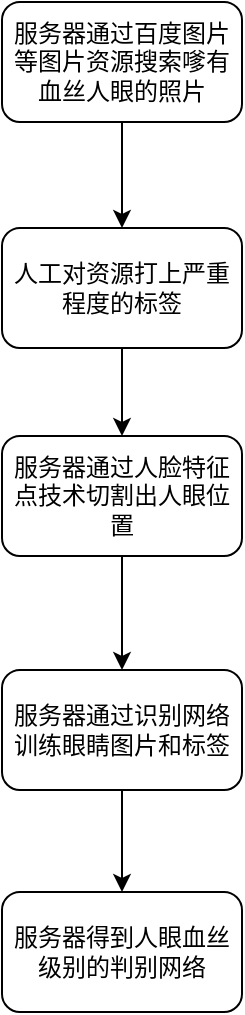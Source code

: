 <mxfile version="17.2.1" type="github" pages="6">
  <diagram id="DHHJ74tNsdN9xDtMWn8B" name="Page-1">
    <mxGraphModel dx="1422" dy="762" grid="0" gridSize="10" guides="1" tooltips="1" connect="1" arrows="1" fold="1" page="1" pageScale="1" pageWidth="1169" pageHeight="827" math="0" shadow="0">
      <root>
        <mxCell id="0" />
        <mxCell id="1" parent="0" />
        <mxCell id="I5YCON8aNxTSdZ58mBk--3" style="edgeStyle=orthogonalEdgeStyle;rounded=0;orthogonalLoop=1;jettySize=auto;html=1;exitX=0.5;exitY=1;exitDx=0;exitDy=0;" edge="1" parent="1" source="I5YCON8aNxTSdZ58mBk--1" target="I5YCON8aNxTSdZ58mBk--2">
          <mxGeometry relative="1" as="geometry" />
        </mxCell>
        <mxCell id="I5YCON8aNxTSdZ58mBk--1" value="服务器通过百度图片等图片资源搜索嗲有血丝人眼的照片" style="rounded=1;whiteSpace=wrap;html=1;" vertex="1" parent="1">
          <mxGeometry x="492" y="52" width="120" height="60" as="geometry" />
        </mxCell>
        <mxCell id="I5YCON8aNxTSdZ58mBk--5" style="edgeStyle=orthogonalEdgeStyle;rounded=0;orthogonalLoop=1;jettySize=auto;html=1;exitX=0.5;exitY=1;exitDx=0;exitDy=0;" edge="1" parent="1" source="I5YCON8aNxTSdZ58mBk--2" target="I5YCON8aNxTSdZ58mBk--4">
          <mxGeometry relative="1" as="geometry" />
        </mxCell>
        <mxCell id="I5YCON8aNxTSdZ58mBk--2" value="人工对资源打上严重程度的标签" style="rounded=1;whiteSpace=wrap;html=1;" vertex="1" parent="1">
          <mxGeometry x="492" y="165" width="120" height="60" as="geometry" />
        </mxCell>
        <mxCell id="I5YCON8aNxTSdZ58mBk--7" style="edgeStyle=orthogonalEdgeStyle;rounded=0;orthogonalLoop=1;jettySize=auto;html=1;exitX=0.5;exitY=1;exitDx=0;exitDy=0;" edge="1" parent="1" source="I5YCON8aNxTSdZ58mBk--4" target="I5YCON8aNxTSdZ58mBk--6">
          <mxGeometry relative="1" as="geometry" />
        </mxCell>
        <mxCell id="I5YCON8aNxTSdZ58mBk--4" value="服务器通过人脸特征点技术切割出人眼位置" style="rounded=1;whiteSpace=wrap;html=1;" vertex="1" parent="1">
          <mxGeometry x="492" y="269" width="120" height="60" as="geometry" />
        </mxCell>
        <mxCell id="I5YCON8aNxTSdZ58mBk--9" style="edgeStyle=orthogonalEdgeStyle;rounded=0;orthogonalLoop=1;jettySize=auto;html=1;exitX=0.5;exitY=1;exitDx=0;exitDy=0;" edge="1" parent="1" source="I5YCON8aNxTSdZ58mBk--6" target="I5YCON8aNxTSdZ58mBk--8">
          <mxGeometry relative="1" as="geometry" />
        </mxCell>
        <mxCell id="I5YCON8aNxTSdZ58mBk--6" value="服务器通过识别网络训练眼睛图片和标签" style="rounded=1;whiteSpace=wrap;html=1;" vertex="1" parent="1">
          <mxGeometry x="492" y="386" width="120" height="60" as="geometry" />
        </mxCell>
        <mxCell id="I5YCON8aNxTSdZ58mBk--8" value="服务器得到人眼血丝级别的判别网络" style="rounded=1;whiteSpace=wrap;html=1;" vertex="1" parent="1">
          <mxGeometry x="492" y="497" width="120" height="60" as="geometry" />
        </mxCell>
      </root>
    </mxGraphModel>
  </diagram>
  <diagram id="aUyOB6Ti8UC88EHAvpRa" name="Page-2">
    <mxGraphModel dx="1422" dy="761" grid="0" gridSize="10" guides="1" tooltips="1" connect="1" arrows="1" fold="1" page="1" pageScale="1" pageWidth="1169" pageHeight="827" math="0" shadow="0">
      <root>
        <mxCell id="0" />
        <mxCell id="1" parent="0" />
        <mxCell id="CgkVwcO7JfrsxyMKvulY-17" style="edgeStyle=orthogonalEdgeStyle;rounded=0;orthogonalLoop=1;jettySize=auto;html=1;exitX=0.5;exitY=1;exitDx=0;exitDy=0;" edge="1" parent="1" source="CgkVwcO7JfrsxyMKvulY-1" target="CgkVwcO7JfrsxyMKvulY-2">
          <mxGeometry relative="1" as="geometry" />
        </mxCell>
        <mxCell id="CgkVwcO7JfrsxyMKvulY-1" value="客户端采集前置摄像头，通过神经网络检测人脸信息" style="rounded=1;whiteSpace=wrap;html=1;" vertex="1" parent="1">
          <mxGeometry x="440" y="37" width="120" height="60" as="geometry" />
        </mxCell>
        <mxCell id="CgkVwcO7JfrsxyMKvulY-6" style="edgeStyle=orthogonalEdgeStyle;rounded=0;orthogonalLoop=1;jettySize=auto;html=1;exitX=0.5;exitY=1;exitDx=0;exitDy=0;" edge="1" parent="1" source="CgkVwcO7JfrsxyMKvulY-2" target="CgkVwcO7JfrsxyMKvulY-3">
          <mxGeometry relative="1" as="geometry" />
        </mxCell>
        <mxCell id="CgkVwcO7JfrsxyMKvulY-7" style="edgeStyle=orthogonalEdgeStyle;rounded=0;orthogonalLoop=1;jettySize=auto;html=1;exitX=0.5;exitY=1;exitDx=0;exitDy=0;" edge="1" parent="1" source="CgkVwcO7JfrsxyMKvulY-2" target="CgkVwcO7JfrsxyMKvulY-4">
          <mxGeometry relative="1" as="geometry" />
        </mxCell>
        <mxCell id="CgkVwcO7JfrsxyMKvulY-8" style="edgeStyle=orthogonalEdgeStyle;rounded=0;orthogonalLoop=1;jettySize=auto;html=1;exitX=0.5;exitY=1;exitDx=0;exitDy=0;" edge="1" parent="1" source="CgkVwcO7JfrsxyMKvulY-2" target="CgkVwcO7JfrsxyMKvulY-5">
          <mxGeometry relative="1" as="geometry" />
        </mxCell>
        <mxCell id="CgkVwcO7JfrsxyMKvulY-2" value="客户端通过跟踪人脸特征点技术" style="rounded=1;whiteSpace=wrap;html=1;" vertex="1" parent="1">
          <mxGeometry x="440" y="157" width="120" height="60" as="geometry" />
        </mxCell>
        <mxCell id="CgkVwcO7JfrsxyMKvulY-10" style="edgeStyle=orthogonalEdgeStyle;rounded=0;orthogonalLoop=1;jettySize=auto;html=1;exitX=0.5;exitY=1;exitDx=0;exitDy=0;" edge="1" parent="1" source="CgkVwcO7JfrsxyMKvulY-3" target="CgkVwcO7JfrsxyMKvulY-9">
          <mxGeometry relative="1" as="geometry" />
        </mxCell>
        <mxCell id="CgkVwcO7JfrsxyMKvulY-3" value="人物打哈欠次数" style="rounded=1;whiteSpace=wrap;html=1;" vertex="1" parent="1">
          <mxGeometry x="274" y="282" width="120" height="60" as="geometry" />
        </mxCell>
        <mxCell id="CgkVwcO7JfrsxyMKvulY-11" style="edgeStyle=orthogonalEdgeStyle;rounded=0;orthogonalLoop=1;jettySize=auto;html=1;exitX=0.5;exitY=1;exitDx=0;exitDy=0;" edge="1" parent="1" source="CgkVwcO7JfrsxyMKvulY-4" target="CgkVwcO7JfrsxyMKvulY-9">
          <mxGeometry relative="1" as="geometry" />
        </mxCell>
        <mxCell id="CgkVwcO7JfrsxyMKvulY-4" value="人物闭眼持续时间" style="rounded=1;whiteSpace=wrap;html=1;" vertex="1" parent="1">
          <mxGeometry x="440" y="282" width="120" height="60" as="geometry" />
        </mxCell>
        <mxCell id="CgkVwcO7JfrsxyMKvulY-12" style="edgeStyle=orthogonalEdgeStyle;rounded=0;orthogonalLoop=1;jettySize=auto;html=1;exitX=0.5;exitY=1;exitDx=0;exitDy=0;" edge="1" parent="1" source="CgkVwcO7JfrsxyMKvulY-5" target="CgkVwcO7JfrsxyMKvulY-9">
          <mxGeometry relative="1" as="geometry" />
        </mxCell>
        <mxCell id="CgkVwcO7JfrsxyMKvulY-5" value="人眼血丝严重程度" style="rounded=1;whiteSpace=wrap;html=1;" vertex="1" parent="1">
          <mxGeometry x="612" y="282" width="120" height="60" as="geometry" />
        </mxCell>
        <mxCell id="CgkVwcO7JfrsxyMKvulY-14" style="edgeStyle=orthogonalEdgeStyle;rounded=0;orthogonalLoop=1;jettySize=auto;html=1;exitX=0.5;exitY=1;exitDx=0;exitDy=0;" edge="1" parent="1" source="CgkVwcO7JfrsxyMKvulY-9" target="CgkVwcO7JfrsxyMKvulY-13">
          <mxGeometry relative="1" as="geometry" />
        </mxCell>
        <mxCell id="CgkVwcO7JfrsxyMKvulY-23" style="edgeStyle=orthogonalEdgeStyle;rounded=0;orthogonalLoop=1;jettySize=auto;html=1;exitX=0.5;exitY=1;exitDx=0;exitDy=0;" edge="1" parent="1" source="CgkVwcO7JfrsxyMKvulY-9" target="CgkVwcO7JfrsxyMKvulY-22">
          <mxGeometry relative="1" as="geometry" />
        </mxCell>
        <mxCell id="CgkVwcO7JfrsxyMKvulY-9" value="服务器下发对应阈值，客户端判定是否达到阈值" style="rounded=1;whiteSpace=wrap;html=1;" vertex="1" parent="1">
          <mxGeometry x="440" y="402" width="120" height="60" as="geometry" />
        </mxCell>
        <mxCell id="CgkVwcO7JfrsxyMKvulY-16" style="edgeStyle=orthogonalEdgeStyle;rounded=0;orthogonalLoop=1;jettySize=auto;html=1;exitX=1;exitY=0.5;exitDx=0;exitDy=0;" edge="1" parent="1" source="CgkVwcO7JfrsxyMKvulY-13" target="CgkVwcO7JfrsxyMKvulY-15">
          <mxGeometry relative="1" as="geometry" />
        </mxCell>
        <mxCell id="CgkVwcO7JfrsxyMKvulY-13" value="达到阈值，客户端弹出选择框" style="rounded=1;whiteSpace=wrap;html=1;" vertex="1" parent="1">
          <mxGeometry x="440" y="513" width="120" height="60" as="geometry" />
        </mxCell>
        <mxCell id="CgkVwcO7JfrsxyMKvulY-18" style="edgeStyle=orthogonalEdgeStyle;rounded=0;orthogonalLoop=1;jettySize=auto;html=1;exitX=0.5;exitY=0;exitDx=0;exitDy=0;entryX=1;entryY=0.5;entryDx=0;entryDy=0;" edge="1" parent="1" source="CgkVwcO7JfrsxyMKvulY-15" target="CgkVwcO7JfrsxyMKvulY-9">
          <mxGeometry relative="1" as="geometry" />
        </mxCell>
        <mxCell id="CgkVwcO7JfrsxyMKvulY-15" value="1.N分钟后出现精彩部分，自动唤醒屏幕&lt;br&gt;2.暂时退出App&lt;br&gt;3.继续观看" style="rounded=1;whiteSpace=wrap;html=1;" vertex="1" parent="1">
          <mxGeometry x="653" y="497" width="120" height="92" as="geometry" />
        </mxCell>
        <mxCell id="CgkVwcO7JfrsxyMKvulY-19" value="3继续观看" style="text;html=1;strokeColor=none;fillColor=none;align=center;verticalAlign=middle;whiteSpace=wrap;rounded=0;" vertex="1" parent="1">
          <mxGeometry x="627" y="399" width="60" height="30" as="geometry" />
        </mxCell>
        <mxCell id="CgkVwcO7JfrsxyMKvulY-22" value="强制关闭App，用户短时间内再次进入App,服务器会根据上一次登录的时间下发一个休息时间，客户端通过休息时间显示倒计时" style="rounded=1;whiteSpace=wrap;html=1;" vertex="1" parent="1">
          <mxGeometry x="270.5" y="527" width="127" height="120" as="geometry" />
        </mxCell>
        <mxCell id="CgkVwcO7JfrsxyMKvulY-24" value="阈值到达最大值" style="text;html=1;strokeColor=none;fillColor=none;align=center;verticalAlign=middle;whiteSpace=wrap;rounded=0;" vertex="1" parent="1">
          <mxGeometry x="367" y="458" width="60" height="30" as="geometry" />
        </mxCell>
        <mxCell id="CgkVwcO7JfrsxyMKvulY-25" value="阈值触发阶段性值" style="text;html=1;strokeColor=none;fillColor=none;align=center;verticalAlign=middle;whiteSpace=wrap;rounded=0;" vertex="1" parent="1">
          <mxGeometry x="510" y="476" width="60" height="30" as="geometry" />
        </mxCell>
      </root>
    </mxGraphModel>
  </diagram>
  <diagram id="yhKzXwJYftpWZSAXT-k2" name="Page-3">
    <mxGraphModel dx="1422" dy="762" grid="0" gridSize="10" guides="1" tooltips="1" connect="1" arrows="1" fold="1" page="1" pageScale="1" pageWidth="1169" pageHeight="827" math="0" shadow="0">
      <root>
        <mxCell id="0" />
        <mxCell id="1" parent="0" />
        <mxCell id="3-AnKxkiUn5Jet4Tjoo8-4" style="edgeStyle=orthogonalEdgeStyle;rounded=0;orthogonalLoop=1;jettySize=auto;html=1;exitX=0.5;exitY=1;exitDx=0;exitDy=0;" edge="1" parent="1" source="3-AnKxkiUn5Jet4Tjoo8-1" target="3-AnKxkiUn5Jet4Tjoo8-2">
          <mxGeometry relative="1" as="geometry" />
        </mxCell>
        <mxCell id="3-AnKxkiUn5Jet4Tjoo8-1" value="客户端上传用户犯困疲倦程度的数据给服务器" style="rounded=1;whiteSpace=wrap;html=1;" vertex="1" parent="1">
          <mxGeometry x="531" y="32" width="120" height="60" as="geometry" />
        </mxCell>
        <mxCell id="3-AnKxkiUn5Jet4Tjoo8-7" style="edgeStyle=orthogonalEdgeStyle;rounded=0;orthogonalLoop=1;jettySize=auto;html=1;exitX=0.5;exitY=1;exitDx=0;exitDy=0;" edge="1" parent="1" source="3-AnKxkiUn5Jet4Tjoo8-2" target="3-AnKxkiUn5Jet4Tjoo8-6">
          <mxGeometry relative="1" as="geometry" />
        </mxCell>
        <mxCell id="3-AnKxkiUn5Jet4Tjoo8-2" value="服务器统计当前数据，对当前直播间的趣味程度做出计算" style="rounded=1;whiteSpace=wrap;html=1;" vertex="1" parent="1">
          <mxGeometry x="624" y="164" width="120" height="60" as="geometry" />
        </mxCell>
        <mxCell id="3-AnKxkiUn5Jet4Tjoo8-5" style="edgeStyle=orthogonalEdgeStyle;rounded=0;orthogonalLoop=1;jettySize=auto;html=1;exitX=0.5;exitY=1;exitDx=0;exitDy=0;" edge="1" parent="1" source="3-AnKxkiUn5Jet4Tjoo8-3" target="3-AnKxkiUn5Jet4Tjoo8-2">
          <mxGeometry relative="1" as="geometry" />
        </mxCell>
        <mxCell id="3-AnKxkiUn5Jet4Tjoo8-3" value="客户端上传用户弹框选项数据到服务器" style="rounded=1;whiteSpace=wrap;html=1;" vertex="1" parent="1">
          <mxGeometry x="722" y="32" width="120" height="60" as="geometry" />
        </mxCell>
        <mxCell id="3-AnKxkiUn5Jet4Tjoo8-6" value="优化App内对该频道的推荐" style="rounded=1;whiteSpace=wrap;html=1;" vertex="1" parent="1">
          <mxGeometry x="624" y="266" width="120" height="60" as="geometry" />
        </mxCell>
      </root>
    </mxGraphModel>
  </diagram>
  <diagram id="TzUjIGqteNUECzlaNaih" name="Page-4">
    <mxGraphModel dx="1422" dy="762" grid="0" gridSize="10" guides="1" tooltips="1" connect="1" arrows="1" fold="1" page="1" pageScale="1" pageWidth="1169" pageHeight="827" math="0" shadow="0">
      <root>
        <mxCell id="0" />
        <mxCell id="1" parent="0" />
        <mxCell id="CPUgQF_JvvVswEkC9IRo-4" style="edgeStyle=orthogonalEdgeStyle;rounded=0;orthogonalLoop=1;jettySize=auto;html=1;exitX=0.5;exitY=1;exitDx=0;exitDy=0;" edge="1" parent="1" source="CPUgQF_JvvVswEkC9IRo-1" target="CPUgQF_JvvVswEkC9IRo-3">
          <mxGeometry relative="1" as="geometry" />
        </mxCell>
        <mxCell id="CPUgQF_JvvVswEkC9IRo-1" value="用户端（2）中的检测流程来检测主播的疲倦程度" style="rounded=1;whiteSpace=wrap;html=1;" vertex="1" parent="1">
          <mxGeometry x="278" y="37" width="120" height="60" as="geometry" />
        </mxCell>
        <mxCell id="CPUgQF_JvvVswEkC9IRo-5" style="edgeStyle=orthogonalEdgeStyle;rounded=0;orthogonalLoop=1;jettySize=auto;html=1;exitX=0.5;exitY=1;exitDx=0;exitDy=0;" edge="1" parent="1" source="CPUgQF_JvvVswEkC9IRo-2" target="CPUgQF_JvvVswEkC9IRo-3">
          <mxGeometry relative="1" as="geometry" />
        </mxCell>
        <mxCell id="CPUgQF_JvvVswEkC9IRo-2" value="服务器记录的主播近段时间的播放时长和频率" style="rounded=1;whiteSpace=wrap;html=1;" vertex="1" parent="1">
          <mxGeometry x="482" y="37" width="120" height="60" as="geometry" />
        </mxCell>
        <mxCell id="CPUgQF_JvvVswEkC9IRo-9" style="edgeStyle=orthogonalEdgeStyle;rounded=0;orthogonalLoop=1;jettySize=auto;html=1;exitX=0.5;exitY=1;exitDx=0;exitDy=0;" edge="1" parent="1" source="CPUgQF_JvvVswEkC9IRo-3" target="CPUgQF_JvvVswEkC9IRo-8">
          <mxGeometry relative="1" as="geometry" />
        </mxCell>
        <mxCell id="CPUgQF_JvvVswEkC9IRo-3" value="服务器通过综合数据计算主播疲倦值" style="rounded=1;whiteSpace=wrap;html=1;" vertex="1" parent="1">
          <mxGeometry x="482" y="179" width="120" height="60" as="geometry" />
        </mxCell>
        <mxCell id="CPUgQF_JvvVswEkC9IRo-7" style="edgeStyle=orthogonalEdgeStyle;rounded=0;orthogonalLoop=1;jettySize=auto;html=1;exitX=0.5;exitY=1;exitDx=0;exitDy=0;" edge="1" parent="1" source="CPUgQF_JvvVswEkC9IRo-6" target="CPUgQF_JvvVswEkC9IRo-3">
          <mxGeometry relative="1" as="geometry" />
        </mxCell>
        <mxCell id="CPUgQF_JvvVswEkC9IRo-6" value="直播间内通过NLP文字模型分析，主播身体是否异常" style="rounded=1;whiteSpace=wrap;html=1;" vertex="1" parent="1">
          <mxGeometry x="686" y="37" width="120" height="60" as="geometry" />
        </mxCell>
        <mxCell id="CPUgQF_JvvVswEkC9IRo-12" style="edgeStyle=orthogonalEdgeStyle;rounded=0;orthogonalLoop=1;jettySize=auto;html=1;exitX=0.5;exitY=1;exitDx=0;exitDy=0;" edge="1" parent="1" source="CPUgQF_JvvVswEkC9IRo-8" target="CPUgQF_JvvVswEkC9IRo-11">
          <mxGeometry relative="1" as="geometry" />
        </mxCell>
        <mxCell id="CPUgQF_JvvVswEkC9IRo-8" value="服务器推送提醒主播端提示休息" style="rounded=1;whiteSpace=wrap;html=1;" vertex="1" parent="1">
          <mxGeometry x="482" y="293" width="120" height="60" as="geometry" />
        </mxCell>
        <mxCell id="CPUgQF_JvvVswEkC9IRo-10" value="达到一定阈值" style="text;html=1;strokeColor=none;fillColor=none;align=center;verticalAlign=middle;whiteSpace=wrap;rounded=0;" vertex="1" parent="1">
          <mxGeometry x="452" y="260" width="60" height="30" as="geometry" />
        </mxCell>
        <mxCell id="CPUgQF_JvvVswEkC9IRo-16" style="edgeStyle=orthogonalEdgeStyle;rounded=0;orthogonalLoop=1;jettySize=auto;html=1;exitX=0.5;exitY=1;exitDx=0;exitDy=0;" edge="1" parent="1" source="CPUgQF_JvvVswEkC9IRo-11" target="CPUgQF_JvvVswEkC9IRo-15">
          <mxGeometry relative="1" as="geometry" />
        </mxCell>
        <mxCell id="CPUgQF_JvvVswEkC9IRo-11" value="服务器通知主播剩余开播时间，并显示倒计时" style="rounded=1;whiteSpace=wrap;html=1;" vertex="1" parent="1">
          <mxGeometry x="482" y="396" width="120" height="60" as="geometry" />
        </mxCell>
        <mxCell id="CPUgQF_JvvVswEkC9IRo-13" value="达到一定阈值" style="text;html=1;strokeColor=none;fillColor=none;align=center;verticalAlign=middle;whiteSpace=wrap;rounded=0;" vertex="1" parent="1">
          <mxGeometry x="452" y="364" width="60" height="30" as="geometry" />
        </mxCell>
        <mxCell id="CPUgQF_JvvVswEkC9IRo-15" value="倒计时时间过低，限制设备逻辑不允许客户端开启玩法插件" style="rounded=1;whiteSpace=wrap;html=1;" vertex="1" parent="1">
          <mxGeometry x="482" y="507" width="120" height="60" as="geometry" />
        </mxCell>
      </root>
    </mxGraphModel>
  </diagram>
  <diagram id="6kqAgtRnc_5w-qIhMyic" name="Page-5">
    <mxGraphModel dx="1422" dy="762" grid="0" gridSize="10" guides="1" tooltips="1" connect="1" arrows="1" fold="1" page="1" pageScale="1" pageWidth="1169" pageHeight="827" math="0" shadow="0">
      <root>
        <mxCell id="0" />
        <mxCell id="1" parent="0" />
        <mxCell id="B6rUl-9Q2dw9ahmBmo74-4" style="edgeStyle=orthogonalEdgeStyle;rounded=0;orthogonalLoop=1;jettySize=auto;html=1;exitX=0.5;exitY=1;exitDx=0;exitDy=0;" edge="1" parent="1" source="B6rUl-9Q2dw9ahmBmo74-1" target="B6rUl-9Q2dw9ahmBmo74-2">
          <mxGeometry relative="1" as="geometry" />
        </mxCell>
        <mxCell id="B6rUl-9Q2dw9ahmBmo74-8" style="edgeStyle=orthogonalEdgeStyle;rounded=0;orthogonalLoop=1;jettySize=auto;html=1;exitX=0.5;exitY=1;exitDx=0;exitDy=0;" edge="1" parent="1" source="B6rUl-9Q2dw9ahmBmo74-1" target="B6rUl-9Q2dw9ahmBmo74-7">
          <mxGeometry relative="1" as="geometry" />
        </mxCell>
        <mxCell id="B6rUl-9Q2dw9ahmBmo74-1" value="主播下拨后，当再次开播" style="rounded=1;whiteSpace=wrap;html=1;" vertex="1" parent="1">
          <mxGeometry x="497" y="36" width="120" height="60" as="geometry" />
        </mxCell>
        <mxCell id="B6rUl-9Q2dw9ahmBmo74-5" style="edgeStyle=orthogonalEdgeStyle;rounded=0;orthogonalLoop=1;jettySize=auto;html=1;exitX=0.5;exitY=1;exitDx=0;exitDy=0;" edge="1" parent="1" source="B6rUl-9Q2dw9ahmBmo74-2" target="B6rUl-9Q2dw9ahmBmo74-3">
          <mxGeometry relative="1" as="geometry" />
        </mxCell>
        <mxCell id="B6rUl-9Q2dw9ahmBmo74-2" value="服务器和客户端判断上一次开播是否在异常状态断开" style="rounded=1;whiteSpace=wrap;html=1;" vertex="1" parent="1">
          <mxGeometry x="406" y="167" width="120" height="60" as="geometry" />
        </mxCell>
        <mxCell id="B6rUl-9Q2dw9ahmBmo74-13" style="edgeStyle=orthogonalEdgeStyle;rounded=0;orthogonalLoop=1;jettySize=auto;html=1;exitX=0.5;exitY=1;exitDx=0;exitDy=0;" edge="1" parent="1" source="B6rUl-9Q2dw9ahmBmo74-3" target="B6rUl-9Q2dw9ahmBmo74-12">
          <mxGeometry relative="1" as="geometry" />
        </mxCell>
        <mxCell id="B6rUl-9Q2dw9ahmBmo74-16" style="edgeStyle=orthogonalEdgeStyle;rounded=0;orthogonalLoop=1;jettySize=auto;html=1;exitX=0.5;exitY=1;exitDx=0;exitDy=0;" edge="1" parent="1" source="B6rUl-9Q2dw9ahmBmo74-3" target="B6rUl-9Q2dw9ahmBmo74-15">
          <mxGeometry relative="1" as="geometry" />
        </mxCell>
        <mxCell id="B6rUl-9Q2dw9ahmBmo74-3" value="服务器根据间隔开播时间长，或异常中断的情况是否允许开播" style="rounded=1;whiteSpace=wrap;html=1;" vertex="1" parent="1">
          <mxGeometry x="502" y="283" width="120" height="60" as="geometry" />
        </mxCell>
        <mxCell id="B6rUl-9Q2dw9ahmBmo74-9" style="edgeStyle=orthogonalEdgeStyle;rounded=0;orthogonalLoop=1;jettySize=auto;html=1;exitX=0.5;exitY=1;exitDx=0;exitDy=0;" edge="1" parent="1" source="B6rUl-9Q2dw9ahmBmo74-7" target="B6rUl-9Q2dw9ahmBmo74-3">
          <mxGeometry relative="1" as="geometry" />
        </mxCell>
        <mxCell id="B6rUl-9Q2dw9ahmBmo74-7" value="客户端请求服务器主播上一次的疲倦值以及间隔的时间" style="rounded=1;whiteSpace=wrap;html=1;" vertex="1" parent="1">
          <mxGeometry x="600" y="167" width="120" height="60" as="geometry" />
        </mxCell>
        <mxCell id="B6rUl-9Q2dw9ahmBmo74-12" value="直接开播" style="rounded=1;whiteSpace=wrap;html=1;" vertex="1" parent="1">
          <mxGeometry x="406" y="404" width="120" height="60" as="geometry" />
        </mxCell>
        <mxCell id="B6rUl-9Q2dw9ahmBmo74-14" value="未达到阈值" style="text;html=1;strokeColor=none;fillColor=none;align=center;verticalAlign=middle;whiteSpace=wrap;rounded=0;" vertex="1" parent="1">
          <mxGeometry x="421.5" y="343" width="89" height="30" as="geometry" />
        </mxCell>
        <mxCell id="B6rUl-9Q2dw9ahmBmo74-15" value="服务器下发剩余的不能开播的时长，并客户端展示倒计时" style="rounded=1;whiteSpace=wrap;html=1;" vertex="1" parent="1">
          <mxGeometry x="600" y="404" width="120" height="60" as="geometry" />
        </mxCell>
        <mxCell id="B6rUl-9Q2dw9ahmBmo74-17" value="达到阈值，并计算剩余时长" style="text;html=1;strokeColor=none;fillColor=none;align=center;verticalAlign=middle;whiteSpace=wrap;rounded=0;" vertex="1" parent="1">
          <mxGeometry x="597" y="348" width="161" height="30" as="geometry" />
        </mxCell>
      </root>
    </mxGraphModel>
  </diagram>
  <diagram id="RgTQkonimZqmzdLFHKtL" name="Page-6">
    <mxGraphModel dx="1422" dy="762" grid="0" gridSize="10" guides="1" tooltips="1" connect="1" arrows="1" fold="1" page="1" pageScale="1" pageWidth="1169" pageHeight="827" math="0" shadow="0">
      <root>
        <mxCell id="0" />
        <mxCell id="1" parent="0" />
        <mxCell id="c9THQlmrSaWO9bNeLsHy-3" style="edgeStyle=orthogonalEdgeStyle;rounded=0;orthogonalLoop=1;jettySize=auto;html=1;exitX=0.5;exitY=1;exitDx=0;exitDy=0;" edge="1" parent="1" source="c9THQlmrSaWO9bNeLsHy-1" target="c9THQlmrSaWO9bNeLsHy-2">
          <mxGeometry relative="1" as="geometry" />
        </mxCell>
        <mxCell id="c9THQlmrSaWO9bNeLsHy-1" value="在客户端准备进行开播的画面采集人脸信息" style="rounded=1;whiteSpace=wrap;html=1;" vertex="1" parent="1">
          <mxGeometry x="504" y="33" width="120" height="60" as="geometry" />
        </mxCell>
        <mxCell id="c9THQlmrSaWO9bNeLsHy-5" style="edgeStyle=orthogonalEdgeStyle;rounded=0;orthogonalLoop=1;jettySize=auto;html=1;exitX=0.5;exitY=1;exitDx=0;exitDy=0;" edge="1" parent="1" source="c9THQlmrSaWO9bNeLsHy-2" target="c9THQlmrSaWO9bNeLsHy-4">
          <mxGeometry relative="1" as="geometry" />
        </mxCell>
        <mxCell id="c9THQlmrSaWO9bNeLsHy-2" value="通过人脸识别模型判断是否和上一次开播的主播同一个人" style="rounded=1;whiteSpace=wrap;html=1;" vertex="1" parent="1">
          <mxGeometry x="504" y="139" width="120" height="60" as="geometry" />
        </mxCell>
        <mxCell id="c9THQlmrSaWO9bNeLsHy-9" style="edgeStyle=orthogonalEdgeStyle;rounded=0;orthogonalLoop=1;jettySize=auto;html=1;exitX=0.5;exitY=1;exitDx=0;exitDy=0;" edge="1" parent="1" source="c9THQlmrSaWO9bNeLsHy-4" target="c9THQlmrSaWO9bNeLsHy-8">
          <mxGeometry relative="1" as="geometry" />
        </mxCell>
        <mxCell id="c9THQlmrSaWO9bNeLsHy-4" value="上传主播人脸信息到服务器，服务器通过计算疲倦度来判断是否允许开播" style="rounded=1;whiteSpace=wrap;html=1;" vertex="1" parent="1">
          <mxGeometry x="504" y="249" width="120" height="60" as="geometry" />
        </mxCell>
        <mxCell id="c9THQlmrSaWO9bNeLsHy-8" value="在直播途中，服务器会不断比对主播的人脸信息，判断和上一次直播是否同一个人" style="rounded=1;whiteSpace=wrap;html=1;" vertex="1" parent="1">
          <mxGeometry x="504" y="359" width="120" height="60" as="geometry" />
        </mxCell>
      </root>
    </mxGraphModel>
  </diagram>
</mxfile>
